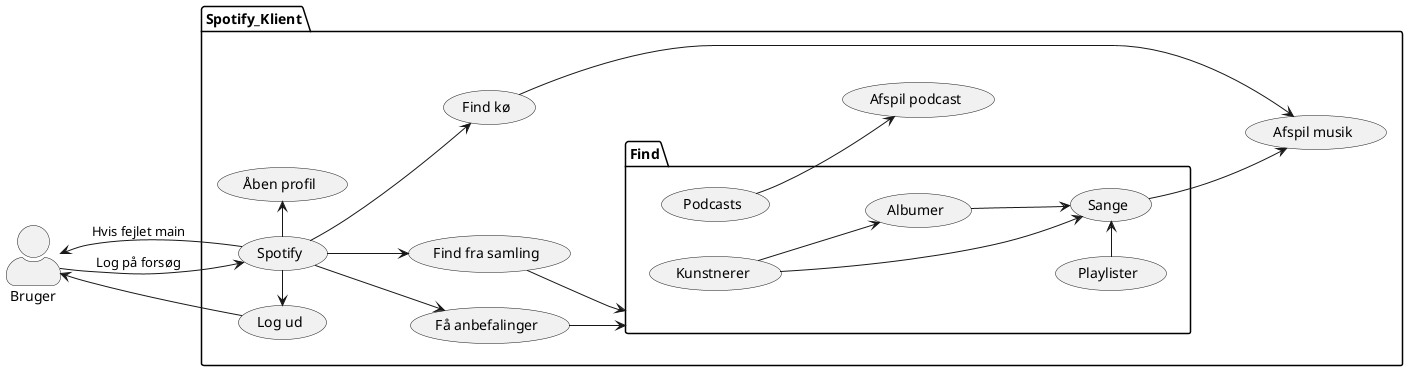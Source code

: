 @startuml usecases

set separator ::

skinparam actorStyle awesome

left to right direction

actor Bruger as bruger

package Spotify_Klient {
    usecase "Spotify" as main

    usecase "Afspil musik" as afspil
    usecase "Afspil podcast" as afspilPodcast

    usecase "Få anbefalinger" as anbefal

    usecase "Find fra samling" as samling

    package Find as find {
        usecase "Sange" as sang
        usecase "Albumer" as album
        usecase "Kunstnerer" as kunstner
        usecase "Playlister" as playliste
        usecase "Podcasts" as podcast
    }

    usecase "Find kø" as kø

    usecase "Log ud" as logud
    usecase "Åben profil" as profil
}

main -up-> bruger : Hvis fejlet main
bruger --> main : Log på forsøg
main --> kø

main --> samling
samling -down-> find

album --> sang
kunstner -down-> album
kunstner -down-> sang
playliste -right-> sang

sang -down-> afspil
kø --> afspil

podcast -down-> afspilPodcast

main --> anbefal
anbefal -down-> find

main -left-> logud
main -right-> profil

logud --> bruger

@enduml